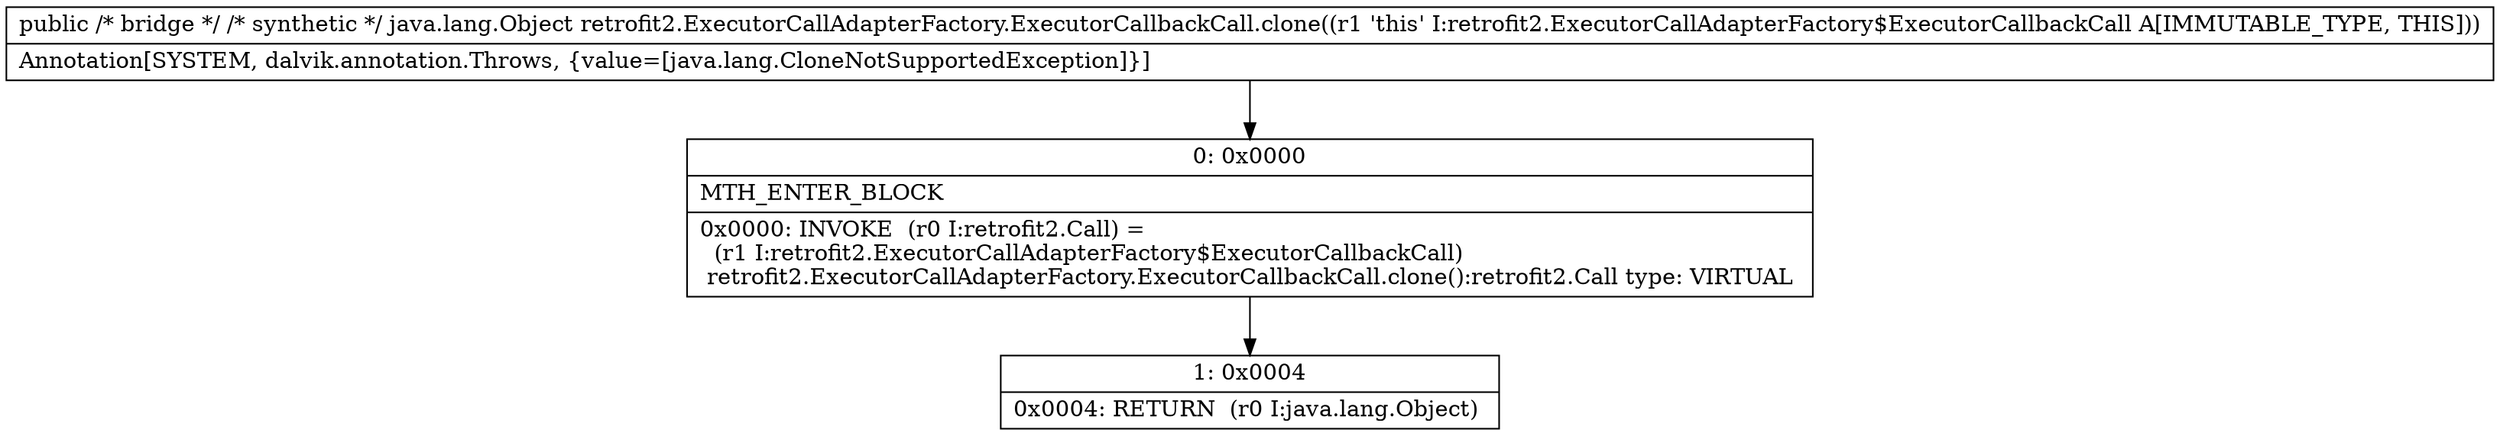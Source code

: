digraph "CFG forretrofit2.ExecutorCallAdapterFactory.ExecutorCallbackCall.clone()Ljava\/lang\/Object;" {
Node_0 [shape=record,label="{0\:\ 0x0000|MTH_ENTER_BLOCK\l|0x0000: INVOKE  (r0 I:retrofit2.Call) = \l  (r1 I:retrofit2.ExecutorCallAdapterFactory$ExecutorCallbackCall)\l retrofit2.ExecutorCallAdapterFactory.ExecutorCallbackCall.clone():retrofit2.Call type: VIRTUAL \l}"];
Node_1 [shape=record,label="{1\:\ 0x0004|0x0004: RETURN  (r0 I:java.lang.Object) \l}"];
MethodNode[shape=record,label="{public \/* bridge *\/ \/* synthetic *\/ java.lang.Object retrofit2.ExecutorCallAdapterFactory.ExecutorCallbackCall.clone((r1 'this' I:retrofit2.ExecutorCallAdapterFactory$ExecutorCallbackCall A[IMMUTABLE_TYPE, THIS]))  | Annotation[SYSTEM, dalvik.annotation.Throws, \{value=[java.lang.CloneNotSupportedException]\}]\l}"];
MethodNode -> Node_0;
Node_0 -> Node_1;
}

